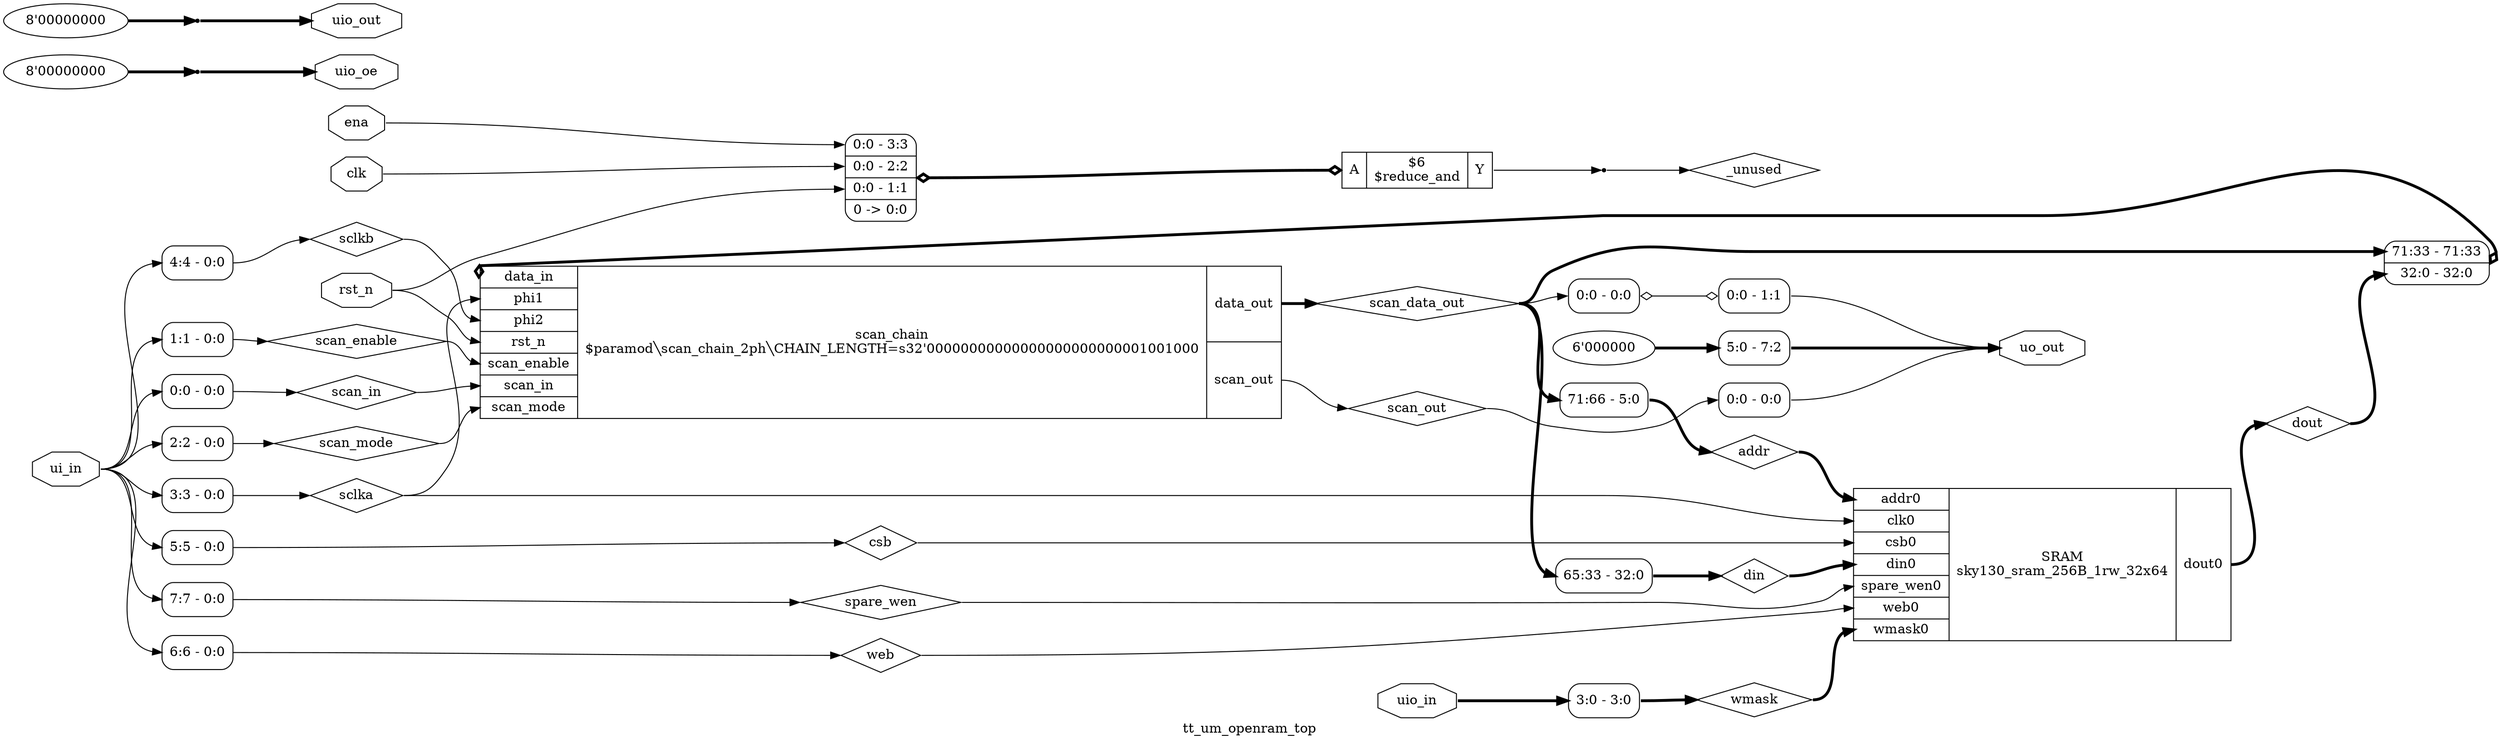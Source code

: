 digraph "tt_um_openram_top" {
label="tt_um_openram_top";
rankdir="LR";
remincross=true;
n2 [ shape=diamond, label="_unused", color="black", fontcolor="black"];
n3 [ shape=diamond, label="spare_wen", color="black", fontcolor="black"];
n4 [ shape=diamond, label="sclkb", color="black", fontcolor="black"];
n5 [ shape=diamond, label="sclka", color="black", fontcolor="black"];
n6 [ shape=diamond, label="web", color="black", fontcolor="black"];
n7 [ shape=diamond, label="csb", color="black", fontcolor="black"];
n8 [ shape=diamond, label="scan_mode", color="black", fontcolor="black"];
n9 [ shape=diamond, label="scan_enable", color="black", fontcolor="black"];
n10 [ shape=diamond, label="scan_in", color="black", fontcolor="black"];
n11 [ shape=diamond, label="scan_out", color="black", fontcolor="black"];
n12 [ shape=diamond, label="scan_data_out", color="black", fontcolor="black"];
n13 [ shape=diamond, label="wmask", color="black", fontcolor="black"];
n14 [ shape=diamond, label="dout", color="black", fontcolor="black"];
n15 [ shape=diamond, label="din", color="black", fontcolor="black"];
n16 [ shape=diamond, label="addr", color="black", fontcolor="black"];
n17 [ shape=octagon, label="rst_n", color="black", fontcolor="black"];
n18 [ shape=octagon, label="clk", color="black", fontcolor="black"];
n19 [ shape=octagon, label="ena", color="black", fontcolor="black"];
n20 [ shape=octagon, label="uio_oe", color="black", fontcolor="black"];
n21 [ shape=octagon, label="uio_out", color="black", fontcolor="black"];
n22 [ shape=octagon, label="uio_in", color="black", fontcolor="black"];
n23 [ shape=octagon, label="uo_out", color="black", fontcolor="black"];
n24 [ shape=octagon, label="ui_in", color="black", fontcolor="black"];
c27 [ shape=record, label="{{<p25> A}|$6\n$reduce_and|{<p26> Y}}",  ];
x0 [ shape=record, style=rounded, label="<s3> 0:0 - 3:3 |<s2> 0:0 - 2:2 |<s1> 0:0 - 1:1 |0 -&gt; 0:0 ", color="black", fontcolor="black" ];
x0:e -> c27:p25:w [arrowhead=odiamond, arrowtail=odiamond, dir=both, color="black", fontcolor="black", style="setlinewidth(3)", label=""];
c32 [ shape=record, label="{{<p28> data_in|<p29> phi1|<p30> phi2|<p17> rst_n|<p9> scan_enable|<p10> scan_in|<p8> scan_mode}|scan_chain\n$paramod&#9586;scan_chain_2ph&#9586;CHAIN_LENGTH=s32'00000000000000000000000001001000|{<p31> data_out|<p11> scan_out}}",  ];
x1 [ shape=record, style=rounded, label="<s1> 71:33 - 71:33 |<s0> 32:0 - 32:0 ", color="black", fontcolor="black" ];
x1:e -> c32:p28:w [arrowhead=odiamond, arrowtail=odiamond, dir=both, color="black", fontcolor="black", style="setlinewidth(3)", label=""];
c41 [ shape=record, label="{{<p33> addr0|<p34> clk0|<p35> csb0|<p36> din0|<p37> spare_wen0|<p38> web0|<p39> wmask0}|SRAM\nsky130_sram_256B_1rw_32x64|{<p40> dout0}}",  ];
v2 [ label="6'000000" ];
x3 [ shape=record, style=rounded, label="<s0> 5:0 - 7:2 ", color="black", fontcolor="black" ];
v4 [ label="8'00000000" ];
x5 [shape=point, ];
v6 [ label="8'00000000" ];
x7 [shape=point, ];
x8 [ shape=record, style=rounded, label="<s0> 7:7 - 0:0 ", color="black", fontcolor="black" ];
x9 [ shape=record, style=rounded, label="<s0> 6:6 - 0:0 ", color="black", fontcolor="black" ];
x10 [ shape=record, style=rounded, label="<s0> 5:5 - 0:0 ", color="black", fontcolor="black" ];
x11 [ shape=record, style=rounded, label="<s0> 4:4 - 0:0 ", color="black", fontcolor="black" ];
x12 [ shape=record, style=rounded, label="<s0> 3:3 - 0:0 ", color="black", fontcolor="black" ];
x13 [ shape=record, style=rounded, label="<s0> 2:2 - 0:0 ", color="black", fontcolor="black" ];
x14 [ shape=record, style=rounded, label="<s0> 1:1 - 0:0 ", color="black", fontcolor="black" ];
x15 [ shape=record, style=rounded, label="<s0> 0:0 - 0:0 ", color="black", fontcolor="black" ];
x16 [ shape=record, style=rounded, label="<s0> 3:0 - 3:0 ", color="black", fontcolor="black" ];
x17 [ shape=record, style=rounded, label="<s0> 0:0 - 0:0 ", color="black", fontcolor="black" ];
x18 [ shape=record, style=rounded, label="<s0> 0:0 - 1:1 ", color="black", fontcolor="black" ];
x17:e -> x18:w [arrowhead=odiamond, arrowtail=odiamond, dir=both, color="black", fontcolor="black", label=""];
x19 [ shape=record, style=rounded, label="<s0> 0:0 - 0:0 ", color="black", fontcolor="black" ];
x20 [ shape=record, style=rounded, label="<s0> 71:66 - 5:0 ", color="black", fontcolor="black" ];
x21 [ shape=record, style=rounded, label="<s0> 65:33 - 32:0 ", color="black", fontcolor="black" ];
x22 [shape=point, ];
c27:p26:e -> x22:w [color="black", fontcolor="black", label=""];
x15:e -> n10:w [color="black", fontcolor="black", label=""];
n10:e -> c32:p10:w [color="black", fontcolor="black", label=""];
c32:p11:e -> n11:w [color="black", fontcolor="black", label=""];
n11:e -> x19:w [color="black", fontcolor="black", label=""];
c32:p31:e -> n12:w [color="black", fontcolor="black", style="setlinewidth(3)", label=""];
n12:e -> x17:s0:w [color="black", fontcolor="black", label=""];
n12:e -> x1:s1:w [color="black", fontcolor="black", style="setlinewidth(3)", label=""];
n12:e -> x20:s0:w [color="black", fontcolor="black", style="setlinewidth(3)", label=""];
n12:e -> x21:s0:w [color="black", fontcolor="black", style="setlinewidth(3)", label=""];
x16:e -> n13:w [color="black", fontcolor="black", style="setlinewidth(3)", label=""];
n13:e -> c41:p39:w [color="black", fontcolor="black", style="setlinewidth(3)", label=""];
c41:p40:e -> n14:w [color="black", fontcolor="black", style="setlinewidth(3)", label=""];
n14:e -> x1:s0:w [color="black", fontcolor="black", style="setlinewidth(3)", label=""];
x21:e -> n15:w [color="black", fontcolor="black", style="setlinewidth(3)", label=""];
n15:e -> c41:p36:w [color="black", fontcolor="black", style="setlinewidth(3)", label=""];
x20:e -> n16:w [color="black", fontcolor="black", style="setlinewidth(3)", label=""];
n16:e -> c41:p33:w [color="black", fontcolor="black", style="setlinewidth(3)", label=""];
n17:e -> c32:p17:w [color="black", fontcolor="black", label=""];
n17:e -> x0:s1:w [color="black", fontcolor="black", label=""];
n18:e -> x0:s2:w [color="black", fontcolor="black", label=""];
n19:e -> x0:s3:w [color="black", fontcolor="black", label=""];
x22:e -> n2:w [color="black", fontcolor="black", label=""];
x7:e -> n20:w [color="black", fontcolor="black", style="setlinewidth(3)", label=""];
x5:e -> n21:w [color="black", fontcolor="black", style="setlinewidth(3)", label=""];
n22:e -> x16:s0:w [color="black", fontcolor="black", style="setlinewidth(3)", label=""];
x18:s0:e -> n23:w [color="black", fontcolor="black", label=""];
x19:s0:e -> n23:w [color="black", fontcolor="black", label=""];
x3:s0:e -> n23:w [color="black", fontcolor="black", style="setlinewidth(3)", label=""];
n24:e -> x10:s0:w [color="black", fontcolor="black", label=""];
n24:e -> x11:s0:w [color="black", fontcolor="black", label=""];
n24:e -> x12:s0:w [color="black", fontcolor="black", label=""];
n24:e -> x13:s0:w [color="black", fontcolor="black", label=""];
n24:e -> x14:s0:w [color="black", fontcolor="black", label=""];
n24:e -> x15:s0:w [color="black", fontcolor="black", label=""];
n24:e -> x8:s0:w [color="black", fontcolor="black", label=""];
n24:e -> x9:s0:w [color="black", fontcolor="black", label=""];
x8:e -> n3:w [color="black", fontcolor="black", label=""];
n3:e -> c41:p37:w [color="black", fontcolor="black", label=""];
x11:e -> n4:w [color="black", fontcolor="black", label=""];
n4:e -> c32:p30:w [color="black", fontcolor="black", label=""];
x12:e -> n5:w [color="black", fontcolor="black", label=""];
n5:e -> c32:p29:w [color="black", fontcolor="black", label=""];
n5:e -> c41:p34:w [color="black", fontcolor="black", label=""];
x9:e -> n6:w [color="black", fontcolor="black", label=""];
n6:e -> c41:p38:w [color="black", fontcolor="black", label=""];
x10:e -> n7:w [color="black", fontcolor="black", label=""];
n7:e -> c41:p35:w [color="black", fontcolor="black", label=""];
x13:e -> n8:w [color="black", fontcolor="black", label=""];
n8:e -> c32:p8:w [color="black", fontcolor="black", label=""];
x14:e -> n9:w [color="black", fontcolor="black", label=""];
n9:e -> c32:p9:w [color="black", fontcolor="black", label=""];
v2:e -> x3:w [color="black", fontcolor="black", style="setlinewidth(3)", label=""];
v4:e -> x5:w [color="black", fontcolor="black", style="setlinewidth(3)", label=""];
v6:e -> x7:w [color="black", fontcolor="black", style="setlinewidth(3)", label=""];
}
